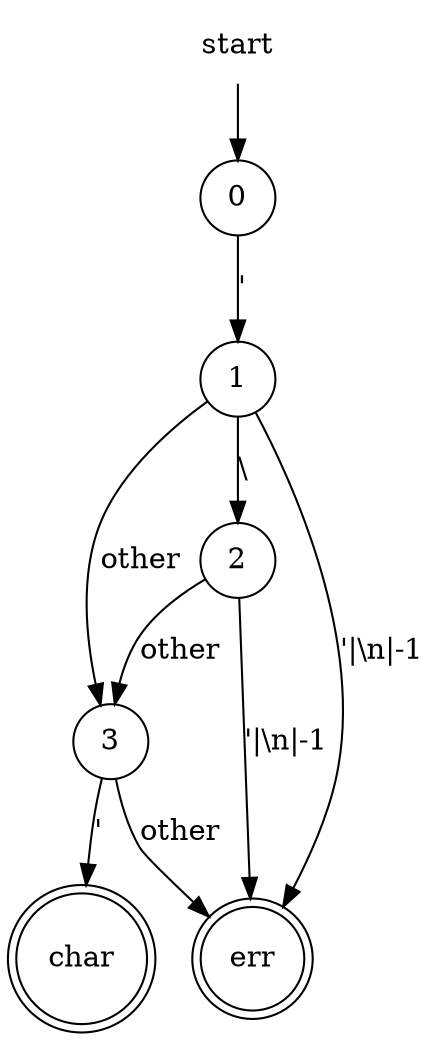 digraph G {
  start[shape=plaintext]
  0[shape=circle]
  1[shape=circle]
  2[shape=circle]
  3[shape=circle]
  char[shape=doublecircle]
  err[shape=doublecircle]

  start->0	
  0->1[label="'"]
  1->2[label="\\"]
  1->err[label="'|\\n|-1"]
  1->3[label="other"]
  2->3[label="other"]
  2->err[label="'|\\n|-1"]
  3->char[label="'"]
  3->err[label="other"]
}
